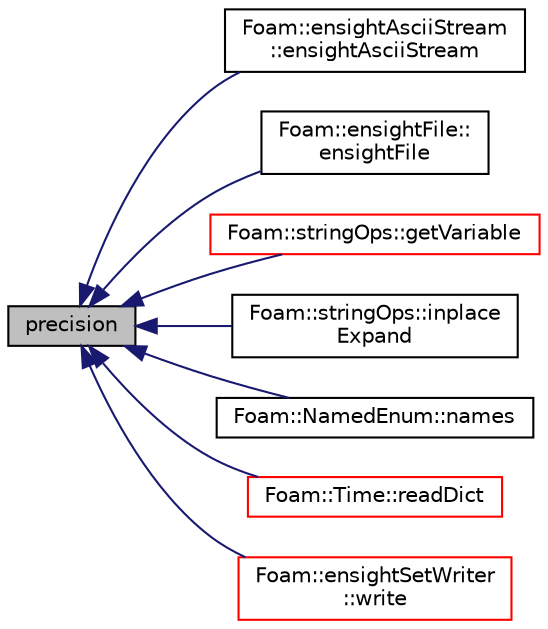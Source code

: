 digraph "precision"
{
  bgcolor="transparent";
  edge [fontname="Helvetica",fontsize="10",labelfontname="Helvetica",labelfontsize="10"];
  node [fontname="Helvetica",fontsize="10",shape=record];
  rankdir="LR";
  Node1 [label="precision",height=0.2,width=0.4,color="black", fillcolor="grey75", style="filled", fontcolor="black"];
  Node1 -> Node2 [dir="back",color="midnightblue",fontsize="10",style="solid",fontname="Helvetica"];
  Node2 [label="Foam::ensightAsciiStream\l::ensightAsciiStream",height=0.2,width=0.4,color="black",URL="$a00651.html#a6054ae07085594d55ff34bd164120b33",tooltip="Construct from components. "];
  Node1 -> Node3 [dir="back",color="midnightblue",fontsize="10",style="solid",fontname="Helvetica"];
  Node3 [label="Foam::ensightFile::\lensightFile",height=0.2,width=0.4,color="black",URL="$a00653.html#a858a1ca0d59570412df29b0d4370676c",tooltip="Construct from pathname. "];
  Node1 -> Node4 [dir="back",color="midnightblue",fontsize="10",style="solid",fontname="Helvetica"];
  Node4 [label="Foam::stringOps::getVariable",height=0.2,width=0.4,color="red",URL="$a11064.html#a0b683838814d3a93044a72f190d693ed",tooltip="Get dictionary or (optionally) environment variable. "];
  Node1 -> Node5 [dir="back",color="midnightblue",fontsize="10",style="solid",fontname="Helvetica"];
  Node5 [label="Foam::stringOps::inplace\lExpand",height=0.2,width=0.4,color="black",URL="$a11064.html#a7ee8be4ed43cc6718f218bb52d8b9e18",tooltip="Inplace expand occurences of variables according to the dictionary. "];
  Node1 -> Node6 [dir="back",color="midnightblue",fontsize="10",style="solid",fontname="Helvetica"];
  Node6 [label="Foam::NamedEnum::names",height=0.2,width=0.4,color="black",URL="$a01602.html#a7350da3a0edd92cd11e6c479c9967dc8"];
  Node1 -> Node7 [dir="back",color="midnightblue",fontsize="10",style="solid",fontname="Helvetica"];
  Node7 [label="Foam::Time::readDict",height=0.2,width=0.4,color="red",URL="$a02683.html#a09f8bbb748b599cf713fa2e07ec7e0b4",tooltip="Read the control dictionary and set the write controls etc. "];
  Node1 -> Node8 [dir="back",color="midnightblue",fontsize="10",style="solid",fontname="Helvetica"];
  Node8 [label="Foam::ensightSetWriter\l::write",height=0.2,width=0.4,color="red",URL="$a00666.html#a630f6b7c40da086ca6bfde703206e847",tooltip="General entry point for writing. "];
}
